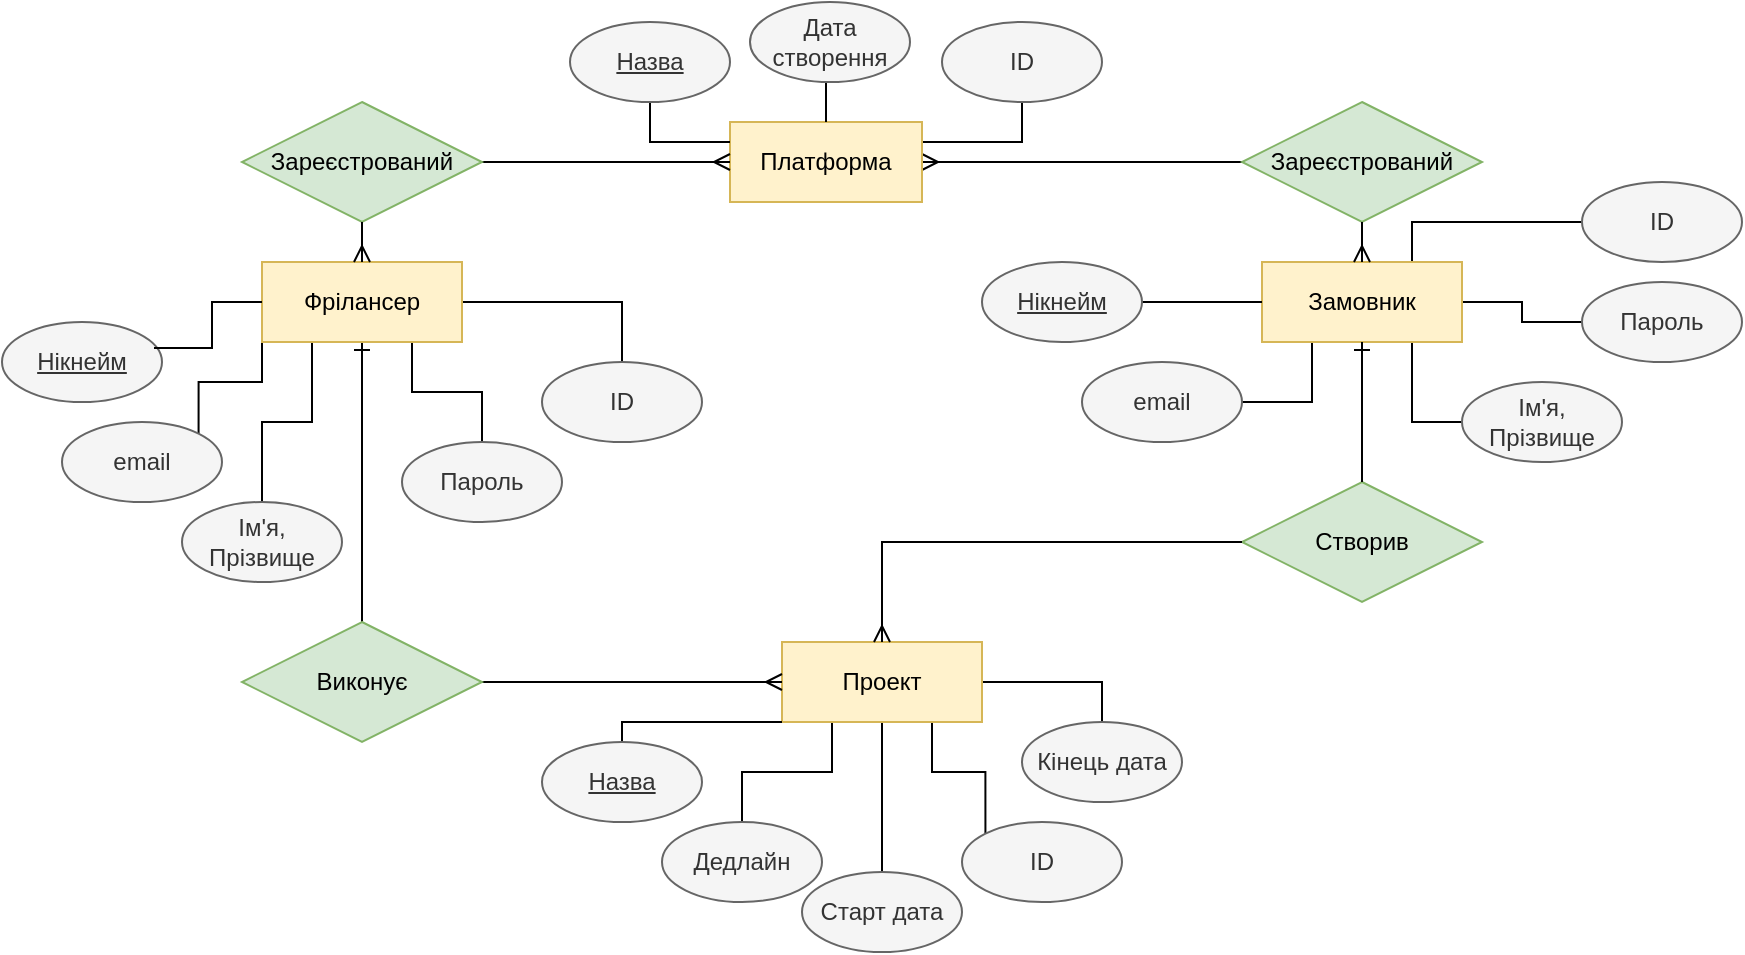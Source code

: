 <mxfile version="28.1.2">
  <diagram name="Страница — 1" id="xytsJgDae2wV7F1EpPq8">
    <mxGraphModel dx="1426" dy="751" grid="1" gridSize="10" guides="1" tooltips="1" connect="1" arrows="1" fold="1" page="1" pageScale="1" pageWidth="827" pageHeight="1169" math="0" shadow="0">
      <root>
        <mxCell id="0" />
        <mxCell id="1" parent="0" />
        <mxCell id="cMyIoj7QKiAY2Stkn8VK-30" style="edgeStyle=orthogonalEdgeStyle;rounded=0;orthogonalLoop=1;jettySize=auto;html=1;exitX=0;exitY=1;exitDx=0;exitDy=0;entryX=1;entryY=0;entryDx=0;entryDy=0;endArrow=none;endFill=0;" edge="1" parent="1" source="cMyIoj7QKiAY2Stkn8VK-1" target="cMyIoj7QKiAY2Stkn8VK-21">
          <mxGeometry relative="1" as="geometry" />
        </mxCell>
        <mxCell id="cMyIoj7QKiAY2Stkn8VK-31" style="edgeStyle=orthogonalEdgeStyle;rounded=0;orthogonalLoop=1;jettySize=auto;html=1;exitX=0.25;exitY=1;exitDx=0;exitDy=0;endArrow=none;endFill=0;" edge="1" parent="1" source="cMyIoj7QKiAY2Stkn8VK-1" target="cMyIoj7QKiAY2Stkn8VK-24">
          <mxGeometry relative="1" as="geometry" />
        </mxCell>
        <mxCell id="cMyIoj7QKiAY2Stkn8VK-32" style="edgeStyle=orthogonalEdgeStyle;rounded=0;orthogonalLoop=1;jettySize=auto;html=1;exitX=0.75;exitY=1;exitDx=0;exitDy=0;entryX=0.5;entryY=0;entryDx=0;entryDy=0;endArrow=none;endFill=0;" edge="1" parent="1" source="cMyIoj7QKiAY2Stkn8VK-1" target="cMyIoj7QKiAY2Stkn8VK-25">
          <mxGeometry relative="1" as="geometry" />
        </mxCell>
        <mxCell id="cMyIoj7QKiAY2Stkn8VK-33" style="edgeStyle=orthogonalEdgeStyle;rounded=0;orthogonalLoop=1;jettySize=auto;html=1;exitX=1;exitY=0.5;exitDx=0;exitDy=0;entryX=0.5;entryY=0;entryDx=0;entryDy=0;endArrow=none;endFill=0;" edge="1" parent="1" source="cMyIoj7QKiAY2Stkn8VK-1" target="cMyIoj7QKiAY2Stkn8VK-78">
          <mxGeometry relative="1" as="geometry">
            <mxPoint x="311.716" y="285.858" as="targetPoint" />
          </mxGeometry>
        </mxCell>
        <mxCell id="cMyIoj7QKiAY2Stkn8VK-66" style="edgeStyle=orthogonalEdgeStyle;rounded=0;orthogonalLoop=1;jettySize=auto;html=1;exitX=0.5;exitY=1;exitDx=0;exitDy=0;entryX=0.5;entryY=0;entryDx=0;entryDy=0;endArrow=none;endFill=0;startArrow=ERone;startFill=0;" edge="1" parent="1" source="cMyIoj7QKiAY2Stkn8VK-1" target="cMyIoj7QKiAY2Stkn8VK-65">
          <mxGeometry relative="1" as="geometry" />
        </mxCell>
        <mxCell id="cMyIoj7QKiAY2Stkn8VK-1" value="Фрілансер" style="whiteSpace=wrap;html=1;align=center;fillColor=#fff2cc;strokeColor=#d6b656;" vertex="1" parent="1">
          <mxGeometry x="130" y="240" width="100" height="40" as="geometry" />
        </mxCell>
        <mxCell id="cMyIoj7QKiAY2Stkn8VK-43" style="edgeStyle=orthogonalEdgeStyle;rounded=0;orthogonalLoop=1;jettySize=auto;html=1;exitX=0.25;exitY=1;exitDx=0;exitDy=0;entryX=1;entryY=0.5;entryDx=0;entryDy=0;endArrow=none;endFill=0;" edge="1" parent="1" source="cMyIoj7QKiAY2Stkn8VK-2" target="cMyIoj7QKiAY2Stkn8VK-37">
          <mxGeometry relative="1" as="geometry" />
        </mxCell>
        <mxCell id="cMyIoj7QKiAY2Stkn8VK-44" style="edgeStyle=orthogonalEdgeStyle;rounded=0;orthogonalLoop=1;jettySize=auto;html=1;exitX=0.75;exitY=1;exitDx=0;exitDy=0;entryX=0;entryY=0.5;entryDx=0;entryDy=0;endArrow=none;endFill=0;" edge="1" parent="1" source="cMyIoj7QKiAY2Stkn8VK-2" target="cMyIoj7QKiAY2Stkn8VK-39">
          <mxGeometry relative="1" as="geometry" />
        </mxCell>
        <mxCell id="cMyIoj7QKiAY2Stkn8VK-45" style="edgeStyle=orthogonalEdgeStyle;rounded=0;orthogonalLoop=1;jettySize=auto;html=1;exitX=1;exitY=0.5;exitDx=0;exitDy=0;entryX=0;entryY=0.5;entryDx=0;entryDy=0;endArrow=none;endFill=0;" edge="1" parent="1" source="cMyIoj7QKiAY2Stkn8VK-2" target="cMyIoj7QKiAY2Stkn8VK-40">
          <mxGeometry relative="1" as="geometry" />
        </mxCell>
        <mxCell id="cMyIoj7QKiAY2Stkn8VK-46" style="edgeStyle=orthogonalEdgeStyle;rounded=0;orthogonalLoop=1;jettySize=auto;html=1;exitX=0.75;exitY=0;exitDx=0;exitDy=0;endArrow=none;endFill=0;" edge="1" parent="1" source="cMyIoj7QKiAY2Stkn8VK-2" target="cMyIoj7QKiAY2Stkn8VK-41">
          <mxGeometry relative="1" as="geometry" />
        </mxCell>
        <mxCell id="cMyIoj7QKiAY2Stkn8VK-2" value="Замовник" style="whiteSpace=wrap;html=1;align=center;fillColor=#fff2cc;strokeColor=#d6b656;" vertex="1" parent="1">
          <mxGeometry x="630" y="240" width="100" height="40" as="geometry" />
        </mxCell>
        <mxCell id="cMyIoj7QKiAY2Stkn8VK-59" style="edgeStyle=orthogonalEdgeStyle;rounded=0;orthogonalLoop=1;jettySize=auto;html=1;exitX=0.25;exitY=1;exitDx=0;exitDy=0;endArrow=none;endFill=0;" edge="1" parent="1" source="cMyIoj7QKiAY2Stkn8VK-3" target="cMyIoj7QKiAY2Stkn8VK-53">
          <mxGeometry relative="1" as="geometry" />
        </mxCell>
        <mxCell id="cMyIoj7QKiAY2Stkn8VK-60" style="edgeStyle=orthogonalEdgeStyle;rounded=0;orthogonalLoop=1;jettySize=auto;html=1;exitX=0.5;exitY=1;exitDx=0;exitDy=0;entryX=0.5;entryY=0;entryDx=0;entryDy=0;endArrow=none;endFill=0;" edge="1" parent="1" source="cMyIoj7QKiAY2Stkn8VK-3" target="cMyIoj7QKiAY2Stkn8VK-54">
          <mxGeometry relative="1" as="geometry" />
        </mxCell>
        <mxCell id="cMyIoj7QKiAY2Stkn8VK-61" style="edgeStyle=orthogonalEdgeStyle;rounded=0;orthogonalLoop=1;jettySize=auto;html=1;exitX=1;exitY=0.5;exitDx=0;exitDy=0;entryX=0.5;entryY=0;entryDx=0;entryDy=0;endArrow=none;endFill=0;" edge="1" parent="1" source="cMyIoj7QKiAY2Stkn8VK-3" target="cMyIoj7QKiAY2Stkn8VK-55">
          <mxGeometry relative="1" as="geometry" />
        </mxCell>
        <mxCell id="cMyIoj7QKiAY2Stkn8VK-69" style="edgeStyle=orthogonalEdgeStyle;rounded=0;orthogonalLoop=1;jettySize=auto;html=1;exitX=0.75;exitY=1;exitDx=0;exitDy=0;entryX=0;entryY=0;entryDx=0;entryDy=0;endArrow=none;endFill=0;" edge="1" parent="1" source="cMyIoj7QKiAY2Stkn8VK-3" target="cMyIoj7QKiAY2Stkn8VK-68">
          <mxGeometry relative="1" as="geometry" />
        </mxCell>
        <mxCell id="cMyIoj7QKiAY2Stkn8VK-3" value="Проект" style="whiteSpace=wrap;html=1;align=center;fillColor=#fff2cc;strokeColor=#d6b656;" vertex="1" parent="1">
          <mxGeometry x="390" y="430" width="100" height="40" as="geometry" />
        </mxCell>
        <mxCell id="cMyIoj7QKiAY2Stkn8VK-8" style="edgeStyle=orthogonalEdgeStyle;rounded=0;orthogonalLoop=1;jettySize=auto;html=1;exitX=1;exitY=0.5;exitDx=0;exitDy=0;endArrow=none;endFill=0;startArrow=ERmany;startFill=0;entryX=0;entryY=0.5;entryDx=0;entryDy=0;" edge="1" parent="1" source="cMyIoj7QKiAY2Stkn8VK-4" target="cMyIoj7QKiAY2Stkn8VK-9">
          <mxGeometry relative="1" as="geometry">
            <mxPoint x="510" y="160" as="targetPoint" />
          </mxGeometry>
        </mxCell>
        <mxCell id="cMyIoj7QKiAY2Stkn8VK-74" style="edgeStyle=orthogonalEdgeStyle;rounded=0;orthogonalLoop=1;jettySize=auto;html=1;exitX=1;exitY=0.25;exitDx=0;exitDy=0;entryX=0.5;entryY=1;entryDx=0;entryDy=0;endArrow=none;endFill=0;" edge="1" parent="1" source="cMyIoj7QKiAY2Stkn8VK-4" target="cMyIoj7QKiAY2Stkn8VK-75">
          <mxGeometry relative="1" as="geometry">
            <mxPoint x="507" y="160" as="targetPoint" />
          </mxGeometry>
        </mxCell>
        <mxCell id="cMyIoj7QKiAY2Stkn8VK-4" value="Платформа" style="whiteSpace=wrap;html=1;align=center;fillColor=#fff2cc;strokeColor=#d6b656;" vertex="1" parent="1">
          <mxGeometry x="364" y="170" width="96" height="40" as="geometry" />
        </mxCell>
        <mxCell id="cMyIoj7QKiAY2Stkn8VK-9" value="Зареєстрований" style="shape=rhombus;perimeter=rhombusPerimeter;whiteSpace=wrap;html=1;align=center;fillColor=#d5e8d4;strokeColor=#82b366;" vertex="1" parent="1">
          <mxGeometry x="620" y="160" width="120" height="60" as="geometry" />
        </mxCell>
        <mxCell id="cMyIoj7QKiAY2Stkn8VK-11" style="edgeStyle=orthogonalEdgeStyle;rounded=0;orthogonalLoop=1;jettySize=auto;html=1;endArrow=none;endFill=0;startArrow=ERmany;startFill=0;entryX=0.5;entryY=1;entryDx=0;entryDy=0;exitX=0.5;exitY=0;exitDx=0;exitDy=0;" edge="1" parent="1" source="cMyIoj7QKiAY2Stkn8VK-2" target="cMyIoj7QKiAY2Stkn8VK-9">
          <mxGeometry relative="1" as="geometry">
            <mxPoint x="820" y="330" as="targetPoint" />
            <mxPoint x="760" y="290" as="sourcePoint" />
          </mxGeometry>
        </mxCell>
        <mxCell id="cMyIoj7QKiAY2Stkn8VK-13" style="edgeStyle=orthogonalEdgeStyle;rounded=0;orthogonalLoop=1;jettySize=auto;html=1;exitX=0;exitY=0.5;exitDx=0;exitDy=0;endArrow=none;endFill=0;startArrow=ERmany;startFill=0;entryX=1;entryY=0.5;entryDx=0;entryDy=0;" edge="1" parent="1" target="cMyIoj7QKiAY2Stkn8VK-14" source="cMyIoj7QKiAY2Stkn8VK-4">
          <mxGeometry relative="1" as="geometry">
            <mxPoint x="140" y="160" as="targetPoint" />
            <mxPoint x="20" y="190" as="sourcePoint" />
          </mxGeometry>
        </mxCell>
        <mxCell id="cMyIoj7QKiAY2Stkn8VK-14" value="Зареєстрований" style="shape=rhombus;perimeter=rhombusPerimeter;whiteSpace=wrap;html=1;align=center;fillColor=#d5e8d4;strokeColor=#82b366;" vertex="1" parent="1">
          <mxGeometry x="120" y="160" width="120" height="60" as="geometry" />
        </mxCell>
        <mxCell id="cMyIoj7QKiAY2Stkn8VK-15" style="edgeStyle=orthogonalEdgeStyle;rounded=0;orthogonalLoop=1;jettySize=auto;html=1;endArrow=none;endFill=0;startArrow=ERmany;startFill=0;entryX=0.5;entryY=1;entryDx=0;entryDy=0;exitX=0.5;exitY=0;exitDx=0;exitDy=0;" edge="1" parent="1" target="cMyIoj7QKiAY2Stkn8VK-14" source="cMyIoj7QKiAY2Stkn8VK-1">
          <mxGeometry relative="1" as="geometry">
            <mxPoint x="270" y="330" as="targetPoint" />
            <mxPoint x="130" y="240" as="sourcePoint" />
          </mxGeometry>
        </mxCell>
        <mxCell id="cMyIoj7QKiAY2Stkn8VK-16" value="Створив" style="shape=rhombus;perimeter=rhombusPerimeter;whiteSpace=wrap;html=1;align=center;fillColor=#d5e8d4;strokeColor=#82b366;" vertex="1" parent="1">
          <mxGeometry x="620" y="350" width="120" height="60" as="geometry" />
        </mxCell>
        <mxCell id="cMyIoj7QKiAY2Stkn8VK-17" style="edgeStyle=orthogonalEdgeStyle;rounded=0;orthogonalLoop=1;jettySize=auto;html=1;exitX=0.5;exitY=0;exitDx=0;exitDy=0;endArrow=none;endFill=0;startArrow=ERmany;startFill=0;entryX=0;entryY=0.5;entryDx=0;entryDy=0;" edge="1" parent="1" source="cMyIoj7QKiAY2Stkn8VK-3" target="cMyIoj7QKiAY2Stkn8VK-16">
          <mxGeometry relative="1" as="geometry">
            <mxPoint x="840" y="390" as="targetPoint" />
            <mxPoint x="860" y="340" as="sourcePoint" />
          </mxGeometry>
        </mxCell>
        <mxCell id="cMyIoj7QKiAY2Stkn8VK-18" style="edgeStyle=orthogonalEdgeStyle;rounded=0;orthogonalLoop=1;jettySize=auto;html=1;exitX=0.5;exitY=0;exitDx=0;exitDy=0;endArrow=ERone;endFill=0;startArrow=none;startFill=0;entryX=0.5;entryY=1;entryDx=0;entryDy=0;" edge="1" parent="1" source="cMyIoj7QKiAY2Stkn8VK-16" target="cMyIoj7QKiAY2Stkn8VK-2">
          <mxGeometry relative="1" as="geometry">
            <mxPoint x="840" y="340" as="targetPoint" />
            <mxPoint x="790" y="340" as="sourcePoint" />
          </mxGeometry>
        </mxCell>
        <mxCell id="cMyIoj7QKiAY2Stkn8VK-21" value="email" style="ellipse;whiteSpace=wrap;html=1;align=center;fillColor=#f5f5f5;strokeColor=#666666;fontColor=#333333;" vertex="1" parent="1">
          <mxGeometry x="30" y="320" width="80" height="40" as="geometry" />
        </mxCell>
        <mxCell id="cMyIoj7QKiAY2Stkn8VK-22" value="Нікнейм" style="ellipse;whiteSpace=wrap;html=1;align=center;fontStyle=4;fillColor=#f5f5f5;strokeColor=#666666;fontColor=#333333;" vertex="1" parent="1">
          <mxGeometry y="270" width="80" height="40" as="geometry" />
        </mxCell>
        <mxCell id="cMyIoj7QKiAY2Stkn8VK-24" value="Ім&#39;я,&lt;br&gt;Прізвище" style="ellipse;whiteSpace=wrap;html=1;align=center;fillColor=#f5f5f5;strokeColor=#666666;fontColor=#333333;" vertex="1" parent="1">
          <mxGeometry x="90" y="360" width="80" height="40" as="geometry" />
        </mxCell>
        <mxCell id="cMyIoj7QKiAY2Stkn8VK-25" value="Пароль" style="ellipse;whiteSpace=wrap;html=1;align=center;fillColor=#f5f5f5;strokeColor=#666666;fontColor=#333333;" vertex="1" parent="1">
          <mxGeometry x="200" y="330" width="80" height="40" as="geometry" />
        </mxCell>
        <mxCell id="cMyIoj7QKiAY2Stkn8VK-29" style="edgeStyle=orthogonalEdgeStyle;rounded=0;orthogonalLoop=1;jettySize=auto;html=1;exitX=0;exitY=0.5;exitDx=0;exitDy=0;entryX=0.95;entryY=0.325;entryDx=0;entryDy=0;entryPerimeter=0;endArrow=none;endFill=0;" edge="1" parent="1" source="cMyIoj7QKiAY2Stkn8VK-1" target="cMyIoj7QKiAY2Stkn8VK-22">
          <mxGeometry relative="1" as="geometry" />
        </mxCell>
        <mxCell id="cMyIoj7QKiAY2Stkn8VK-49" style="edgeStyle=orthogonalEdgeStyle;rounded=0;orthogonalLoop=1;jettySize=auto;html=1;exitX=0.5;exitY=1;exitDx=0;exitDy=0;entryX=0.5;entryY=0;entryDx=0;entryDy=0;endArrow=none;endFill=0;" edge="1" parent="1" source="cMyIoj7QKiAY2Stkn8VK-63" target="cMyIoj7QKiAY2Stkn8VK-4">
          <mxGeometry relative="1" as="geometry">
            <mxPoint x="414" y="140" as="sourcePoint" />
          </mxGeometry>
        </mxCell>
        <mxCell id="cMyIoj7QKiAY2Stkn8VK-48" style="edgeStyle=orthogonalEdgeStyle;rounded=0;orthogonalLoop=1;jettySize=auto;html=1;exitX=0.5;exitY=1;exitDx=0;exitDy=0;entryX=0;entryY=0.25;entryDx=0;entryDy=0;endArrow=none;endFill=0;" edge="1" parent="1" source="cMyIoj7QKiAY2Stkn8VK-35" target="cMyIoj7QKiAY2Stkn8VK-4">
          <mxGeometry relative="1" as="geometry" />
        </mxCell>
        <mxCell id="cMyIoj7QKiAY2Stkn8VK-35" value="Назва" style="ellipse;whiteSpace=wrap;html=1;align=center;fontStyle=4;fillColor=#f5f5f5;strokeColor=#666666;fontColor=#333333;" vertex="1" parent="1">
          <mxGeometry x="284" y="120" width="80" height="40" as="geometry" />
        </mxCell>
        <mxCell id="cMyIoj7QKiAY2Stkn8VK-37" value="email" style="ellipse;whiteSpace=wrap;html=1;align=center;fillColor=#f5f5f5;strokeColor=#666666;fontColor=#333333;" vertex="1" parent="1">
          <mxGeometry x="540" y="290" width="80" height="40" as="geometry" />
        </mxCell>
        <mxCell id="cMyIoj7QKiAY2Stkn8VK-42" style="edgeStyle=orthogonalEdgeStyle;rounded=0;orthogonalLoop=1;jettySize=auto;html=1;exitX=1;exitY=0.5;exitDx=0;exitDy=0;endArrow=none;endFill=0;" edge="1" parent="1" source="cMyIoj7QKiAY2Stkn8VK-38" target="cMyIoj7QKiAY2Stkn8VK-2">
          <mxGeometry relative="1" as="geometry" />
        </mxCell>
        <mxCell id="cMyIoj7QKiAY2Stkn8VK-38" value="Нікнейм" style="ellipse;whiteSpace=wrap;html=1;align=center;fontStyle=4;fillColor=#f5f5f5;strokeColor=#666666;fontColor=#333333;" vertex="1" parent="1">
          <mxGeometry x="490" y="240" width="80" height="40" as="geometry" />
        </mxCell>
        <mxCell id="cMyIoj7QKiAY2Stkn8VK-39" value="Ім&#39;я,&lt;br&gt;Прізвище" style="ellipse;whiteSpace=wrap;html=1;align=center;fillColor=#f5f5f5;strokeColor=#666666;fontColor=#333333;" vertex="1" parent="1">
          <mxGeometry x="730" y="300" width="80" height="40" as="geometry" />
        </mxCell>
        <mxCell id="cMyIoj7QKiAY2Stkn8VK-40" value="Пароль" style="ellipse;whiteSpace=wrap;html=1;align=center;fillColor=#f5f5f5;strokeColor=#666666;fontColor=#333333;" vertex="1" parent="1">
          <mxGeometry x="790" y="250" width="80" height="40" as="geometry" />
        </mxCell>
        <mxCell id="cMyIoj7QKiAY2Stkn8VK-41" value="ID" style="ellipse;whiteSpace=wrap;html=1;align=center;fillColor=#f5f5f5;strokeColor=#666666;fontColor=#333333;" vertex="1" parent="1">
          <mxGeometry x="790" y="200" width="80" height="40" as="geometry" />
        </mxCell>
        <mxCell id="cMyIoj7QKiAY2Stkn8VK-56" style="edgeStyle=orthogonalEdgeStyle;rounded=0;orthogonalLoop=1;jettySize=auto;html=1;exitX=0.5;exitY=0;exitDx=0;exitDy=0;endArrow=none;endFill=0;entryX=0;entryY=1;entryDx=0;entryDy=0;" edge="1" parent="1" source="cMyIoj7QKiAY2Stkn8VK-52" target="cMyIoj7QKiAY2Stkn8VK-3">
          <mxGeometry relative="1" as="geometry">
            <Array as="points">
              <mxPoint x="310" y="470" />
            </Array>
          </mxGeometry>
        </mxCell>
        <mxCell id="cMyIoj7QKiAY2Stkn8VK-52" value="Назва" style="ellipse;whiteSpace=wrap;html=1;align=center;fontStyle=4;fillColor=#f5f5f5;strokeColor=#666666;fontColor=#333333;" vertex="1" parent="1">
          <mxGeometry x="270" y="480" width="80" height="40" as="geometry" />
        </mxCell>
        <mxCell id="cMyIoj7QKiAY2Stkn8VK-53" value="Дедлайн" style="ellipse;whiteSpace=wrap;html=1;align=center;fillColor=#f5f5f5;strokeColor=#666666;fontColor=#333333;" vertex="1" parent="1">
          <mxGeometry x="330" y="520" width="80" height="40" as="geometry" />
        </mxCell>
        <mxCell id="cMyIoj7QKiAY2Stkn8VK-54" value="Старт дата" style="ellipse;whiteSpace=wrap;html=1;align=center;fillColor=#f5f5f5;strokeColor=#666666;fontColor=#333333;" vertex="1" parent="1">
          <mxGeometry x="400" y="545" width="80" height="40" as="geometry" />
        </mxCell>
        <mxCell id="cMyIoj7QKiAY2Stkn8VK-55" value="Кінець дата" style="ellipse;whiteSpace=wrap;html=1;align=center;fillColor=#f5f5f5;strokeColor=#666666;fontColor=#333333;" vertex="1" parent="1">
          <mxGeometry x="510" y="470" width="80" height="40" as="geometry" />
        </mxCell>
        <mxCell id="cMyIoj7QKiAY2Stkn8VK-64" value="" style="edgeStyle=orthogonalEdgeStyle;rounded=0;orthogonalLoop=1;jettySize=auto;html=1;exitX=0.5;exitY=1;exitDx=0;exitDy=0;entryX=0.5;entryY=0;entryDx=0;entryDy=0;endArrow=none;endFill=0;" edge="1" parent="1" target="cMyIoj7QKiAY2Stkn8VK-63">
          <mxGeometry relative="1" as="geometry">
            <mxPoint x="414" y="140" as="sourcePoint" />
            <mxPoint x="414" y="170" as="targetPoint" />
          </mxGeometry>
        </mxCell>
        <mxCell id="cMyIoj7QKiAY2Stkn8VK-63" value="Дата створення" style="ellipse;whiteSpace=wrap;html=1;align=center;fillColor=#f5f5f5;strokeColor=#666666;fontColor=#333333;" vertex="1" parent="1">
          <mxGeometry x="374" y="110" width="80" height="40" as="geometry" />
        </mxCell>
        <mxCell id="cMyIoj7QKiAY2Stkn8VK-67" style="edgeStyle=orthogonalEdgeStyle;rounded=0;orthogonalLoop=1;jettySize=auto;html=1;exitX=1;exitY=0.5;exitDx=0;exitDy=0;entryX=0;entryY=0.5;entryDx=0;entryDy=0;endArrow=ERmany;endFill=0;" edge="1" parent="1" source="cMyIoj7QKiAY2Stkn8VK-65" target="cMyIoj7QKiAY2Stkn8VK-3">
          <mxGeometry relative="1" as="geometry" />
        </mxCell>
        <mxCell id="cMyIoj7QKiAY2Stkn8VK-65" value="Виконує" style="shape=rhombus;perimeter=rhombusPerimeter;whiteSpace=wrap;html=1;align=center;fillColor=#d5e8d4;strokeColor=#82b366;" vertex="1" parent="1">
          <mxGeometry x="120" y="420" width="120" height="60" as="geometry" />
        </mxCell>
        <mxCell id="cMyIoj7QKiAY2Stkn8VK-68" value="ID" style="ellipse;whiteSpace=wrap;html=1;align=center;fillColor=#f5f5f5;strokeColor=#666666;fontColor=#333333;" vertex="1" parent="1">
          <mxGeometry x="480" y="520" width="80" height="40" as="geometry" />
        </mxCell>
        <mxCell id="cMyIoj7QKiAY2Stkn8VK-75" value="ID" style="ellipse;whiteSpace=wrap;html=1;align=center;fillColor=#f5f5f5;strokeColor=#666666;fontColor=#333333;" vertex="1" parent="1">
          <mxGeometry x="470" y="120" width="80" height="40" as="geometry" />
        </mxCell>
        <mxCell id="cMyIoj7QKiAY2Stkn8VK-78" value="ID" style="ellipse;whiteSpace=wrap;html=1;align=center;fillColor=#f5f5f5;strokeColor=#666666;fontColor=#333333;" vertex="1" parent="1">
          <mxGeometry x="270" y="290" width="80" height="40" as="geometry" />
        </mxCell>
      </root>
    </mxGraphModel>
  </diagram>
</mxfile>
